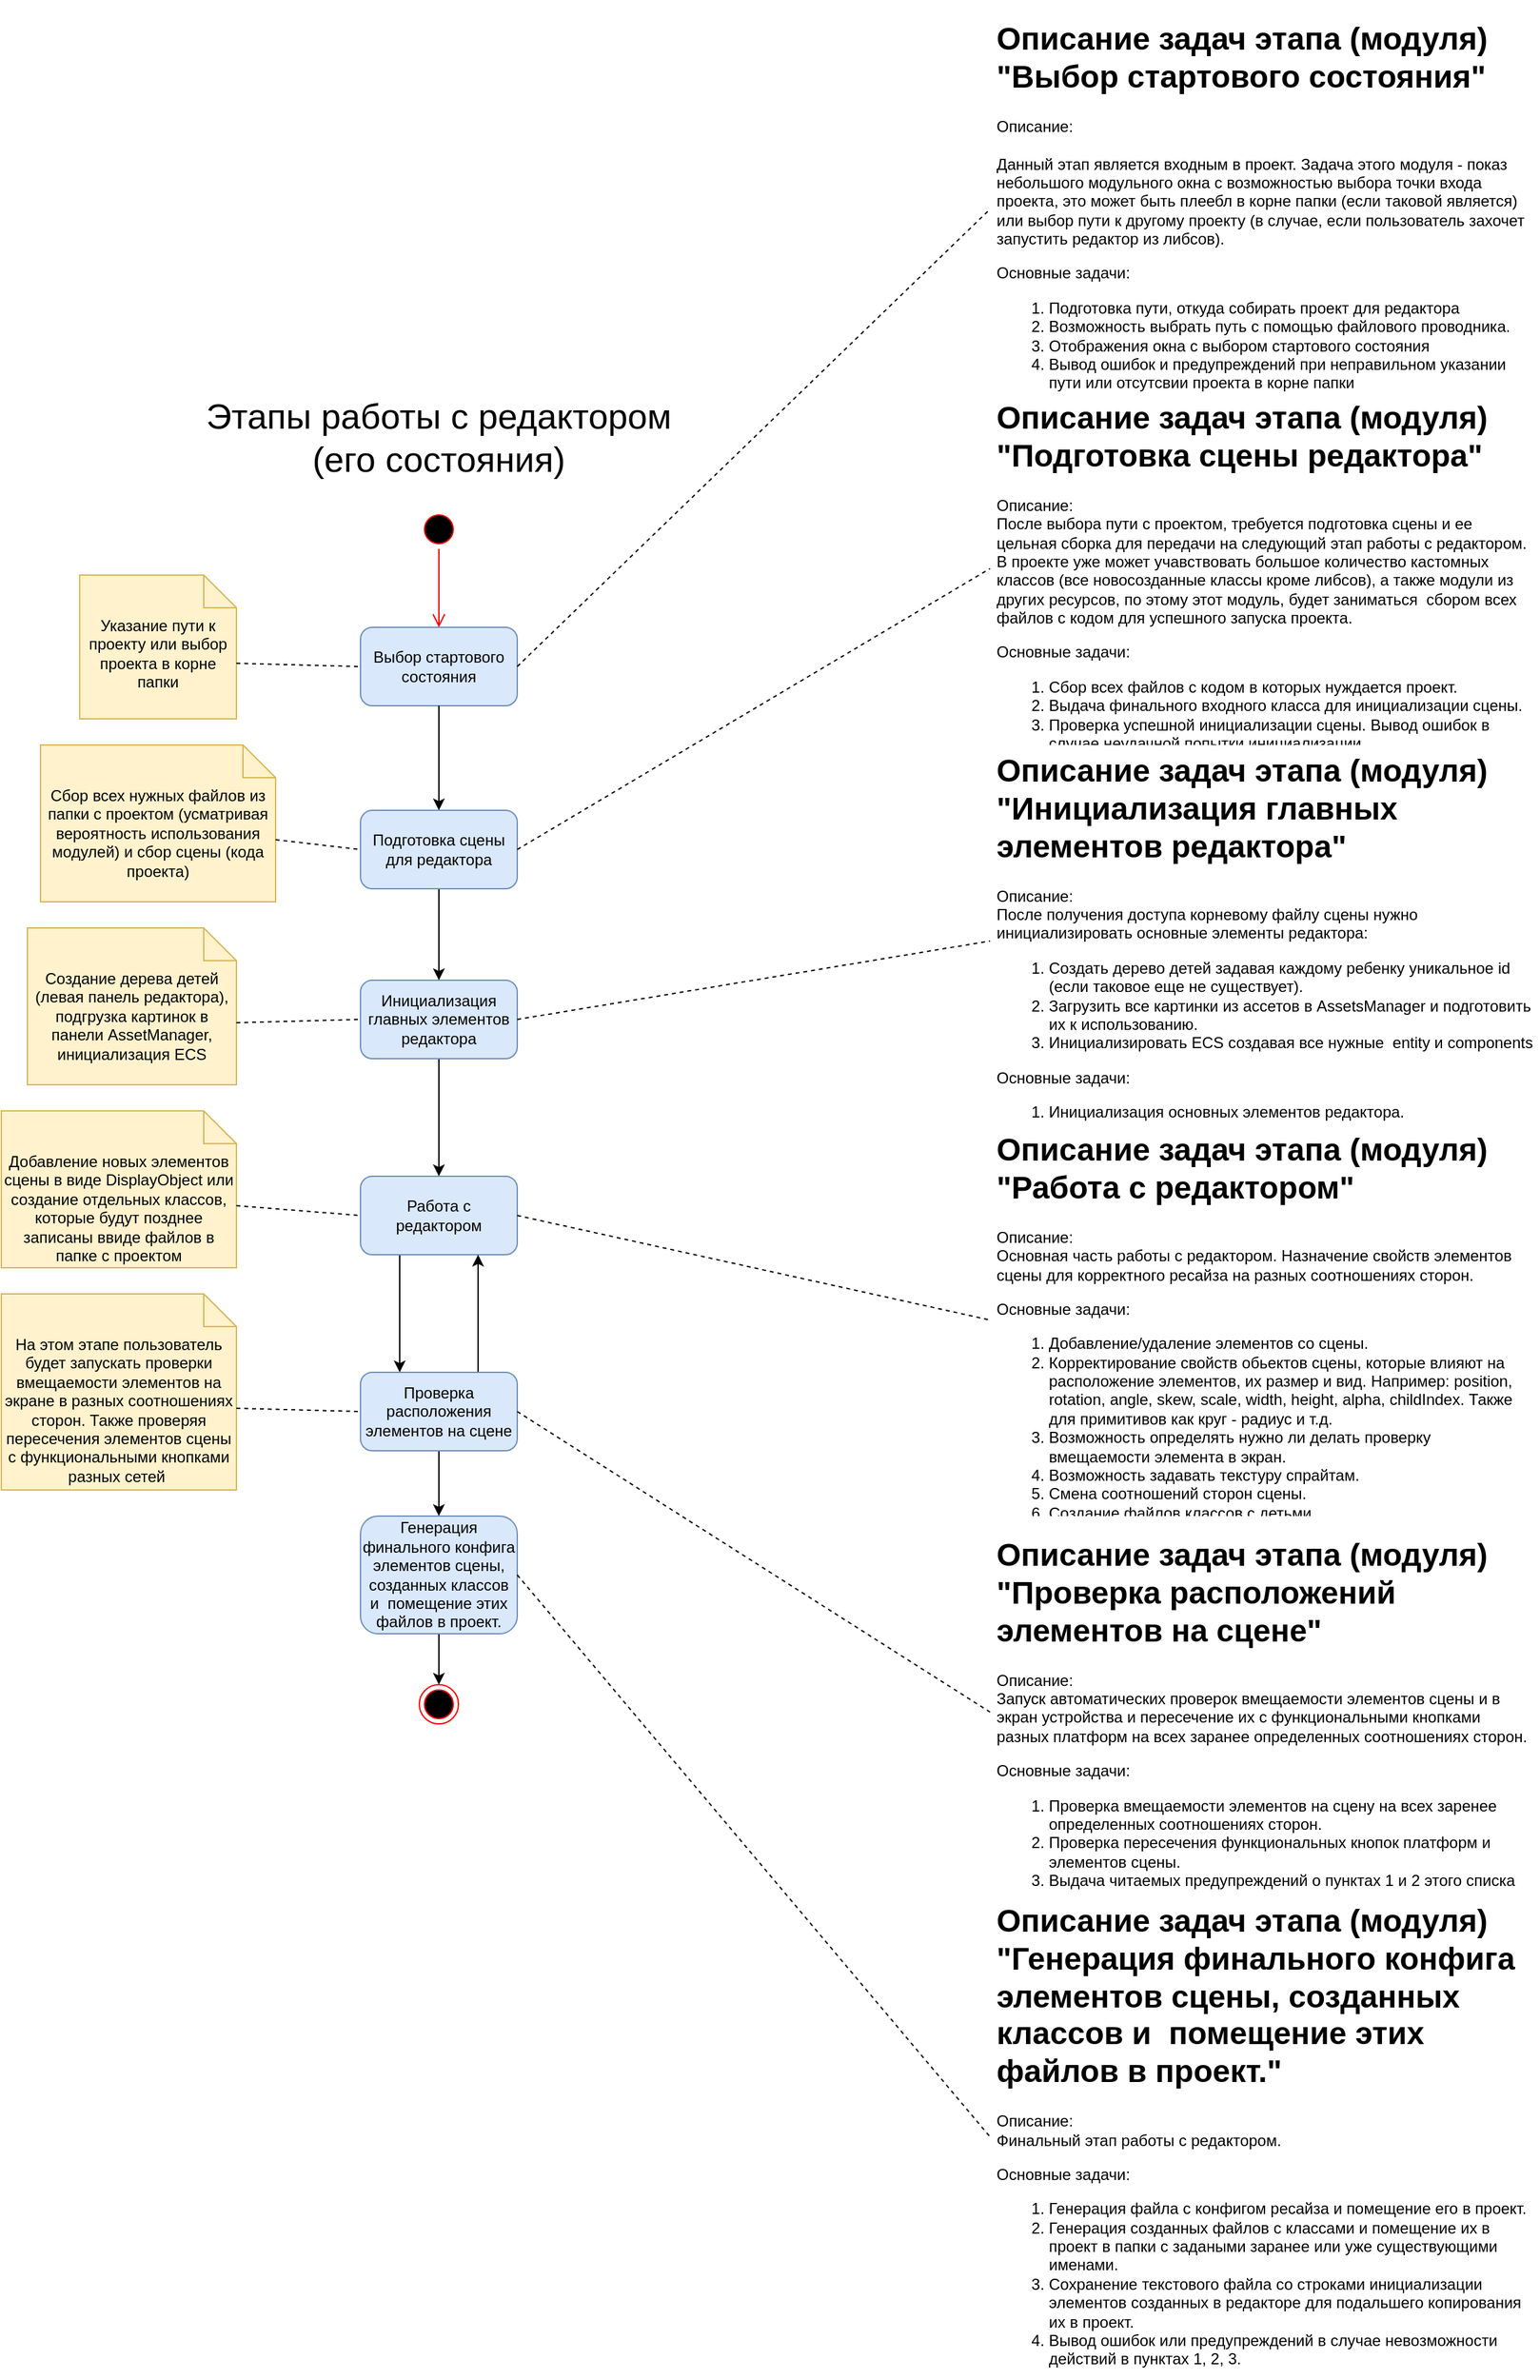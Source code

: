 <mxfile version="14.9.6" type="device"><diagram id="UksIIATsnl7fEw66tQ1p" name="Сторінка-1"><mxGraphModel dx="1422" dy="1991" grid="1" gridSize="10" guides="1" tooltips="1" connect="1" arrows="1" fold="1" page="1" pageScale="1" pageWidth="827" pageHeight="1169" math="0" shadow="0"><root><mxCell id="0"/><mxCell id="1" parent="0"/><mxCell id="FRlFHWGRJRat3dgDf6F--28" value="" style="ellipse;html=1;shape=startState;fillColor=#000000;strokeColor=#ff0000;" parent="1" vertex="1"><mxGeometry x="390" y="370" width="30" height="30" as="geometry"/></mxCell><mxCell id="FRlFHWGRJRat3dgDf6F--29" value="" style="edgeStyle=orthogonalEdgeStyle;html=1;verticalAlign=bottom;endArrow=open;endSize=8;strokeColor=#ff0000;" parent="1" source="FRlFHWGRJRat3dgDf6F--28" edge="1"><mxGeometry relative="1" as="geometry"><mxPoint x="405" y="460" as="targetPoint"/></mxGeometry></mxCell><mxCell id="FRlFHWGRJRat3dgDf6F--30" value="Выбор стартового состояния" style="rounded=1;whiteSpace=wrap;html=1;fillColor=#dae8fc;strokeColor=#6c8ebf;" parent="1" vertex="1"><mxGeometry x="345" y="460" width="120" height="60" as="geometry"/></mxCell><mxCell id="FRlFHWGRJRat3dgDf6F--31" value="Указание пути к проекту или выбор проекта в корне папки" style="shape=note2;boundedLbl=1;whiteSpace=wrap;html=1;size=25;verticalAlign=top;align=center;fillColor=#fff2cc;strokeColor=#d6b656;" parent="1" vertex="1"><mxGeometry x="130" y="420" width="120" height="110" as="geometry"/></mxCell><mxCell id="FRlFHWGRJRat3dgDf6F--34" value="" style="endArrow=classic;html=1;exitX=0.5;exitY=1;exitDx=0;exitDy=0;entryX=0.5;entryY=0;entryDx=0;entryDy=0;" parent="1" source="FRlFHWGRJRat3dgDf6F--30" target="FRlFHWGRJRat3dgDf6F--58" edge="1"><mxGeometry width="50" height="50" relative="1" as="geometry"><mxPoint x="440" y="585" as="sourcePoint"/><mxPoint x="420" y="580" as="targetPoint"/></mxGeometry></mxCell><mxCell id="FRlFHWGRJRat3dgDf6F--43" style="edgeStyle=orthogonalEdgeStyle;rounded=0;orthogonalLoop=1;jettySize=auto;html=1;exitX=0.5;exitY=1;exitDx=0;exitDy=0;entryX=0.5;entryY=0;entryDx=0;entryDy=0;" parent="1" source="FRlFHWGRJRat3dgDf6F--35" target="FRlFHWGRJRat3dgDf6F--40" edge="1"><mxGeometry relative="1" as="geometry"/></mxCell><mxCell id="FRlFHWGRJRat3dgDf6F--35" value="Инициализация главных элементов редактора" style="rounded=1;whiteSpace=wrap;html=1;fillColor=#dae8fc;strokeColor=#6c8ebf;" parent="1" vertex="1"><mxGeometry x="345" y="730" width="120" height="60" as="geometry"/></mxCell><mxCell id="FRlFHWGRJRat3dgDf6F--36" value="Создание дерева детей (левая панель редактора), подгрузка картинок в панели AssetManager, инициализация ECS" style="shape=note2;boundedLbl=1;whiteSpace=wrap;html=1;size=25;verticalAlign=top;align=center;fillColor=#fff2cc;strokeColor=#d6b656;" parent="1" vertex="1"><mxGeometry x="90" y="690" width="160" height="120" as="geometry"/></mxCell><mxCell id="FRlFHWGRJRat3dgDf6F--38" value="" style="endArrow=none;dashed=1;html=1;exitX=0;exitY=0;exitDx=120;exitDy=67.5;exitPerimeter=0;entryX=0;entryY=0.5;entryDx=0;entryDy=0;" parent="1" source="FRlFHWGRJRat3dgDf6F--31" target="FRlFHWGRJRat3dgDf6F--30" edge="1"><mxGeometry width="50" height="50" relative="1" as="geometry"><mxPoint x="380" y="520" as="sourcePoint"/><mxPoint x="430" y="470" as="targetPoint"/></mxGeometry></mxCell><mxCell id="FRlFHWGRJRat3dgDf6F--39" value="" style="endArrow=none;dashed=1;html=1;exitX=0;exitY=0;exitDx=160;exitDy=72.5;exitPerimeter=0;entryX=0;entryY=0.5;entryDx=0;entryDy=0;" parent="1" source="FRlFHWGRJRat3dgDf6F--36" target="FRlFHWGRJRat3dgDf6F--35" edge="1"><mxGeometry width="50" height="50" relative="1" as="geometry"><mxPoint x="200" y="770" as="sourcePoint"/><mxPoint x="295" y="772.5" as="targetPoint"/></mxGeometry></mxCell><mxCell id="FRlFHWGRJRat3dgDf6F--55" style="edgeStyle=orthogonalEdgeStyle;rounded=0;orthogonalLoop=1;jettySize=auto;html=1;exitX=0.25;exitY=1;exitDx=0;exitDy=0;entryX=0.25;entryY=0;entryDx=0;entryDy=0;" parent="1" source="FRlFHWGRJRat3dgDf6F--40" target="FRlFHWGRJRat3dgDf6F--42" edge="1"><mxGeometry relative="1" as="geometry"/></mxCell><mxCell id="FRlFHWGRJRat3dgDf6F--40" value="Работа с редактором" style="rounded=1;whiteSpace=wrap;html=1;fillColor=#dae8fc;strokeColor=#6c8ebf;" parent="1" vertex="1"><mxGeometry x="345" y="880" width="120" height="60" as="geometry"/></mxCell><mxCell id="FRlFHWGRJRat3dgDf6F--41" value="Добавление новых элементов сцены в виде DisplayObject или создание отдельных классов, которые будут позднее записаны ввиде файлов в папке с проектом" style="shape=note2;boundedLbl=1;whiteSpace=wrap;html=1;size=25;verticalAlign=top;align=center;fillColor=#fff2cc;strokeColor=#d6b656;" parent="1" vertex="1"><mxGeometry x="70" y="830" width="180" height="120" as="geometry"/></mxCell><mxCell id="FRlFHWGRJRat3dgDf6F--52" style="edgeStyle=orthogonalEdgeStyle;rounded=0;orthogonalLoop=1;jettySize=auto;html=1;exitX=0.5;exitY=1;exitDx=0;exitDy=0;entryX=0.5;entryY=0;entryDx=0;entryDy=0;" parent="1" source="FRlFHWGRJRat3dgDf6F--42" target="FRlFHWGRJRat3dgDf6F--48" edge="1"><mxGeometry relative="1" as="geometry"/></mxCell><mxCell id="FRlFHWGRJRat3dgDf6F--56" style="edgeStyle=orthogonalEdgeStyle;rounded=0;orthogonalLoop=1;jettySize=auto;html=1;exitX=0.75;exitY=0;exitDx=0;exitDy=0;entryX=0.75;entryY=1;entryDx=0;entryDy=0;" parent="1" source="FRlFHWGRJRat3dgDf6F--42" target="FRlFHWGRJRat3dgDf6F--40" edge="1"><mxGeometry relative="1" as="geometry"/></mxCell><mxCell id="FRlFHWGRJRat3dgDf6F--42" value="Проверка расположения элементов на сцене" style="rounded=1;whiteSpace=wrap;html=1;fillColor=#dae8fc;strokeColor=#6c8ebf;" parent="1" vertex="1"><mxGeometry x="345" y="1030" width="120" height="60" as="geometry"/></mxCell><mxCell id="FRlFHWGRJRat3dgDf6F--45" value="" style="endArrow=none;dashed=1;html=1;exitX=0;exitY=0;exitDx=180;exitDy=72.5;exitPerimeter=0;entryX=0;entryY=0.5;entryDx=0;entryDy=0;" parent="1" source="FRlFHWGRJRat3dgDf6F--41" target="FRlFHWGRJRat3dgDf6F--40" edge="1"><mxGeometry width="50" height="50" relative="1" as="geometry"><mxPoint x="240" y="920" as="sourcePoint"/><mxPoint x="335" y="922.5" as="targetPoint"/></mxGeometry></mxCell><mxCell id="FRlFHWGRJRat3dgDf6F--46" value="На этом этапе пользователь будет запускать проверки вмещаемости элементов на экране в разных соотношениях сторон. Также проверяя пересечения элементов сцены с функциональными кнопками разных сетей&amp;nbsp;" style="shape=note2;boundedLbl=1;whiteSpace=wrap;html=1;size=25;verticalAlign=top;align=center;fillColor=#fff2cc;strokeColor=#d6b656;" parent="1" vertex="1"><mxGeometry x="70" y="970" width="180" height="150" as="geometry"/></mxCell><mxCell id="FRlFHWGRJRat3dgDf6F--47" value="" style="endArrow=none;dashed=1;html=1;exitX=0;exitY=0;exitDx=180;exitDy=87.5;exitPerimeter=0;entryX=0;entryY=0.5;entryDx=0;entryDy=0;" parent="1" source="FRlFHWGRJRat3dgDf6F--46" target="FRlFHWGRJRat3dgDf6F--42" edge="1"><mxGeometry width="50" height="50" relative="1" as="geometry"><mxPoint x="230" y="1052.5" as="sourcePoint"/><mxPoint x="325" y="1050" as="targetPoint"/></mxGeometry></mxCell><mxCell id="FRlFHWGRJRat3dgDf6F--51" style="edgeStyle=orthogonalEdgeStyle;rounded=0;orthogonalLoop=1;jettySize=auto;html=1;exitX=0.5;exitY=1;exitDx=0;exitDy=0;entryX=0.5;entryY=0;entryDx=0;entryDy=0;" parent="1" source="FRlFHWGRJRat3dgDf6F--48" target="FRlFHWGRJRat3dgDf6F--50" edge="1"><mxGeometry relative="1" as="geometry"/></mxCell><mxCell id="FRlFHWGRJRat3dgDf6F--48" value="Генерация финального конфига элементов сцены, созданных классов и&amp;nbsp; помещение этих файлов в проект.&lt;br&gt;" style="rounded=1;whiteSpace=wrap;html=1;fillColor=#dae8fc;strokeColor=#6c8ebf;" parent="1" vertex="1"><mxGeometry x="345" y="1140" width="120" height="90" as="geometry"/></mxCell><mxCell id="FRlFHWGRJRat3dgDf6F--50" value="" style="ellipse;html=1;shape=endState;fillColor=#000000;strokeColor=#ff0000;" parent="1" vertex="1"><mxGeometry x="390" y="1269" width="30" height="30" as="geometry"/></mxCell><mxCell id="FRlFHWGRJRat3dgDf6F--53" value="&lt;font style=&quot;font-size: 27px&quot;&gt;Этапы работы с редактором&lt;br&gt;(его состояния)&lt;br&gt;&lt;/font&gt;" style="text;html=1;strokeColor=none;fillColor=none;align=center;verticalAlign=middle;whiteSpace=wrap;rounded=0;" parent="1" vertex="1"><mxGeometry x="170" y="290" width="470" height="50" as="geometry"/></mxCell><mxCell id="FRlFHWGRJRat3dgDf6F--57" value="&lt;h1&gt;Описание задач этапа (модуля) &quot;Выбор стартового состояния&quot;&lt;/h1&gt;&lt;div&gt;Описание:&lt;br&gt;&lt;br&gt;&lt;/div&gt;&lt;div&gt;Данный этап является входным в проект.&amp;nbsp;&lt;span&gt;Задача этого модуля - показ небольшого модульного окна с возможностью выбора точки входа проекта, это может быть плеебл в корне папки (если таковой является) или выбор пути к другому проекту (в случае, если пользователь захочет запустить редактор из либсов).&lt;/span&gt;&lt;/div&gt;&lt;p&gt;Основные задачи:&lt;/p&gt;&lt;p&gt;&lt;/p&gt;&lt;ol&gt;&lt;li&gt;Подготовка пути, откуда собирать проект для редактора&lt;/li&gt;&lt;li&gt;Возможность выбрать путь с помощью файлового проводника.&lt;/li&gt;&lt;li&gt;Отображения окна с выбором стартового состояния&lt;/li&gt;&lt;li&gt;Вывод ошибок и предупреждений при неправильном указании пути или отсутсвии проекта в корне папки&lt;/li&gt;&lt;/ol&gt;&lt;p&gt;&lt;/p&gt;&lt;p&gt;&lt;/p&gt;&lt;div&gt;&lt;br&gt;&lt;/div&gt;&lt;p&gt;&lt;/p&gt;" style="text;html=1;strokeColor=none;fillColor=none;spacing=5;spacingTop=-20;whiteSpace=wrap;overflow=hidden;rounded=0;" parent="1" vertex="1"><mxGeometry x="827" y="-10" width="420" height="300" as="geometry"/></mxCell><mxCell id="FRlFHWGRJRat3dgDf6F--60" style="edgeStyle=orthogonalEdgeStyle;rounded=0;orthogonalLoop=1;jettySize=auto;html=1;exitX=0.5;exitY=1;exitDx=0;exitDy=0;entryX=0.5;entryY=0;entryDx=0;entryDy=0;" parent="1" source="FRlFHWGRJRat3dgDf6F--58" target="FRlFHWGRJRat3dgDf6F--35" edge="1"><mxGeometry relative="1" as="geometry"/></mxCell><mxCell id="FRlFHWGRJRat3dgDf6F--58" value="Подготовка сцены для редактора" style="rounded=1;whiteSpace=wrap;html=1;fillColor=#dae8fc;strokeColor=#6c8ebf;" parent="1" vertex="1"><mxGeometry x="345" y="600" width="120" height="60" as="geometry"/></mxCell><mxCell id="FRlFHWGRJRat3dgDf6F--59" value="Сбор всех нужных файлов из папки с проектом (усматривая вероятность использования модулей) и сбор сцены (кода проекта)" style="shape=note2;boundedLbl=1;whiteSpace=wrap;html=1;size=25;verticalAlign=top;align=center;fillColor=#fff2cc;strokeColor=#d6b656;" parent="1" vertex="1"><mxGeometry x="100" y="550" width="180" height="120" as="geometry"/></mxCell><mxCell id="FRlFHWGRJRat3dgDf6F--62" value="" style="endArrow=none;dashed=1;html=1;exitX=0;exitY=0;exitDx=180;exitDy=72.5;exitPerimeter=0;entryX=0;entryY=0.5;entryDx=0;entryDy=0;" parent="1" source="FRlFHWGRJRat3dgDf6F--59" target="FRlFHWGRJRat3dgDf6F--58" edge="1"><mxGeometry width="50" height="50" relative="1" as="geometry"><mxPoint x="240" y="628.75" as="sourcePoint"/><mxPoint x="335" y="631.25" as="targetPoint"/></mxGeometry></mxCell><mxCell id="FRlFHWGRJRat3dgDf6F--63" value="&lt;h1&gt;Описание задач этапа (модуля) &quot;Подготовка сцены редактора&quot;&lt;/h1&gt;&lt;div&gt;Описание:&lt;br&gt;После выбора пути с проектом, требуется подготовка сцены и ее цельная сборка для передачи на следующий этап работы с редактором. В проекте уже может учавствовать большое количество кастомных классов (все новосозданные классы кроме либсов), а также модули из других ресурсов, по этому этот модуль, будет заниматься&amp;nbsp; сбором всех файлов с кодом для успешного запуска проекта.&lt;/div&gt;&lt;p&gt;Основные задачи:&lt;/p&gt;&lt;p&gt;&lt;/p&gt;&lt;ol&gt;&lt;li&gt;Сбор всех файлов с кодом в которых нуждается проект.&lt;/li&gt;&lt;li&gt;Выдача финального входного класса для инициализации сцены.&lt;/li&gt;&lt;li&gt;Проверка успешной инициализации сцены. Вывод ошибок в случае неудачной попытки инициализации.&lt;/li&gt;&lt;/ol&gt;&lt;p&gt;&lt;/p&gt;&lt;p&gt;&lt;/p&gt;&lt;div&gt;&lt;br&gt;&lt;/div&gt;&lt;p&gt;&lt;/p&gt;" style="text;html=1;strokeColor=none;fillColor=none;spacing=5;spacingTop=-20;whiteSpace=wrap;overflow=hidden;rounded=0;" parent="1" vertex="1"><mxGeometry x="827" y="280" width="420" height="270" as="geometry"/></mxCell><mxCell id="FRlFHWGRJRat3dgDf6F--64" value="&lt;h1&gt;Описание задач этапа (модуля) &quot;Инициализация главных элементов редактора&quot;&lt;/h1&gt;&lt;div&gt;Описание:&lt;br&gt;После получения доступа корневому файлу сцены нужно инициализировать основные элементы редактора:&amp;nbsp;&lt;/div&gt;&lt;div&gt;&lt;ol&gt;&lt;li&gt;Создать дерево детей задавая каждому ребенку уникальное id (если таковое еще не существует).&lt;/li&gt;&lt;li&gt;Загрузить все картинки из ассетов в AssetsManager и подготовить их к использованию.&lt;/li&gt;&lt;li&gt;Инициализировать ECS создавая все нужные&amp;nbsp; entity и components&lt;/li&gt;&lt;/ol&gt;&lt;/div&gt;&lt;p&gt;Основные задачи:&lt;/p&gt;&lt;p&gt;&lt;/p&gt;&lt;ol&gt;&lt;li&gt;&lt;span&gt;Инициализация основных элементов редактора.&lt;/span&gt;&lt;br&gt;&lt;/li&gt;&lt;/ol&gt;&lt;p&gt;&lt;/p&gt;&lt;p&gt;&lt;/p&gt;&lt;div&gt;&lt;br&gt;&lt;/div&gt;&lt;p&gt;&lt;/p&gt;" style="text;html=1;strokeColor=none;fillColor=none;spacing=5;spacingTop=-20;whiteSpace=wrap;overflow=hidden;rounded=0;" parent="1" vertex="1"><mxGeometry x="827" y="550" width="420" height="300" as="geometry"/></mxCell><mxCell id="T2a3g51Jdl4SQLWhA105-1" value="&lt;h1&gt;Описание задач этапа (модуля) &quot;Работа с редактором&quot;&lt;/h1&gt;&lt;div&gt;Описание:&lt;br&gt;Основная часть работы с редактором. Назначение свойств элементов сцены для корректного ресайза на разных соотношениях сторон.&amp;nbsp;&lt;/div&gt;&lt;p&gt;Основные задачи:&lt;/p&gt;&lt;p&gt;&lt;/p&gt;&lt;ol&gt;&lt;li&gt;&lt;span&gt;Добавление/удаление элементов со сцены.&lt;/span&gt;&lt;br&gt;&lt;/li&gt;&lt;li&gt;&lt;span&gt;Корректирование свойств обьектов сцены, которые влияют на расположение элементов, их размер и вид. Например: p&lt;/span&gt;osition, rotation, angle, skew, scale, width, height, alpha, childIndex. Также для примитивов как круг - радиус и т.д.&lt;/li&gt;&lt;li&gt;Возможность определять нужно ли делать проверку вмещаемости элемента в экран.&lt;/li&gt;&lt;li&gt;Возможность задавать текстуру спрайтам.&lt;/li&gt;&lt;li&gt;Смена соотношений сторон сцены.&lt;/li&gt;&lt;li&gt;Создание файлов классов с детьми.&lt;/li&gt;&lt;/ol&gt;&lt;p&gt;&lt;/p&gt;&lt;p&gt;&lt;/p&gt;&lt;div&gt;&lt;br&gt;&lt;/div&gt;&lt;p&gt;&lt;/p&gt;" style="text;html=1;strokeColor=none;fillColor=none;spacing=5;spacingTop=-20;whiteSpace=wrap;overflow=hidden;rounded=0;" vertex="1" parent="1"><mxGeometry x="827" y="840" width="420" height="300" as="geometry"/></mxCell><mxCell id="T2a3g51Jdl4SQLWhA105-2" value="&lt;h1&gt;Описание задач этапа (модуля) &quot;Проверка расположений элементов на сцене&quot;&lt;/h1&gt;&lt;div&gt;Описание:&lt;br&gt;Запуск автоматических проверок вмещаемости элементов сцены и в экран устройства и пересечение их с функциональными кнопками разных платформ на всех заранее определенных соотношениях сторон.&amp;nbsp;&lt;/div&gt;&lt;p&gt;Основные задачи:&lt;/p&gt;&lt;p&gt;&lt;/p&gt;&lt;ol&gt;&lt;li&gt;&lt;span&gt;Проверка вмещаемости элементов на сцену на всех заренее определенных соотношениях сторон.&lt;/span&gt;&lt;br&gt;&lt;/li&gt;&lt;li&gt;&lt;span&gt;Проверка пересечения функциональных кнопок платформ и элементов сцены.&lt;/span&gt;&lt;/li&gt;&lt;li&gt;&lt;span&gt;Выдача читаемых предупреждений о пунктах 1 и 2 этого списка&lt;/span&gt;&lt;/li&gt;&lt;/ol&gt;&lt;p&gt;&lt;/p&gt;&lt;p&gt;&lt;/p&gt;&lt;div&gt;&lt;br&gt;&lt;/div&gt;&lt;p&gt;&lt;/p&gt;" style="text;html=1;strokeColor=none;fillColor=none;spacing=5;spacingTop=-20;whiteSpace=wrap;overflow=hidden;rounded=0;" vertex="1" parent="1"><mxGeometry x="827" y="1150" width="420" height="280" as="geometry"/></mxCell><mxCell id="T2a3g51Jdl4SQLWhA105-3" value="&lt;h1&gt;Описание задач этапа (модуля) &quot;&lt;span style=&quot;text-align: center&quot;&gt;&lt;font style=&quot;font-size: 24px&quot;&gt;Генерация финального конфига элементов сцены, созданных классов и&amp;nbsp; помещение этих файлов в проект.&lt;/font&gt;&lt;/span&gt;&quot;&lt;/h1&gt;&lt;div&gt;Описание:&lt;br&gt;Финальный этап работы с редактором.&amp;nbsp;&lt;/div&gt;&lt;p&gt;Основные задачи:&lt;/p&gt;&lt;p&gt;&lt;/p&gt;&lt;ol&gt;&lt;li&gt;Генерация файла с конфигом ресайза и помещение его в проект.&lt;/li&gt;&lt;li&gt;Генерация созданных файлов с классами и помещение их в проект в папки с задаными заранее или уже существующими именами.&lt;/li&gt;&lt;li&gt;Сохранение текстового файла со строками инициализации элементов созданных в редакторе для подальшего копирования их в проект.&amp;nbsp;&lt;br&gt;&lt;/li&gt;&lt;li&gt;Вывод ошибок или предупреждений в случае невозможности действий в пунктах 1, 2, 3.&amp;nbsp;&amp;nbsp;&lt;/li&gt;&lt;/ol&gt;&lt;p&gt;&lt;/p&gt;&lt;p&gt;&lt;/p&gt;&lt;div&gt;&lt;br&gt;&lt;/div&gt;&lt;p&gt;&lt;/p&gt;" style="text;html=1;strokeColor=none;fillColor=none;spacing=5;spacingTop=-20;whiteSpace=wrap;overflow=hidden;rounded=0;" vertex="1" parent="1"><mxGeometry x="827" y="1430" width="420" height="370" as="geometry"/></mxCell><mxCell id="T2a3g51Jdl4SQLWhA105-4" value="" style="endArrow=none;dashed=1;html=1;exitX=1;exitY=0.5;exitDx=0;exitDy=0;entryX=0;entryY=0.5;entryDx=0;entryDy=0;" edge="1" parent="1" source="FRlFHWGRJRat3dgDf6F--30" target="FRlFHWGRJRat3dgDf6F--57"><mxGeometry width="50" height="50" relative="1" as="geometry"><mxPoint x="580" y="390" as="sourcePoint"/><mxPoint x="630" y="340" as="targetPoint"/></mxGeometry></mxCell><mxCell id="T2a3g51Jdl4SQLWhA105-8" value="" style="endArrow=none;dashed=1;html=1;entryX=0;entryY=0.5;entryDx=0;entryDy=0;exitX=1;exitY=0.5;exitDx=0;exitDy=0;" edge="1" parent="1" source="FRlFHWGRJRat3dgDf6F--58" target="FRlFHWGRJRat3dgDf6F--63"><mxGeometry width="50" height="50" relative="1" as="geometry"><mxPoint x="580" y="590" as="sourcePoint"/><mxPoint x="630" y="540" as="targetPoint"/></mxGeometry></mxCell><mxCell id="T2a3g51Jdl4SQLWhA105-9" value="" style="endArrow=none;dashed=1;html=1;exitX=1;exitY=0.5;exitDx=0;exitDy=0;entryX=0;entryY=0.5;entryDx=0;entryDy=0;" edge="1" parent="1" source="FRlFHWGRJRat3dgDf6F--35" target="FRlFHWGRJRat3dgDf6F--64"><mxGeometry width="50" height="50" relative="1" as="geometry"><mxPoint x="530" y="770" as="sourcePoint"/><mxPoint x="580" y="720" as="targetPoint"/></mxGeometry></mxCell><mxCell id="T2a3g51Jdl4SQLWhA105-10" value="" style="endArrow=none;dashed=1;html=1;exitX=1;exitY=0.5;exitDx=0;exitDy=0;entryX=0;entryY=0.5;entryDx=0;entryDy=0;" edge="1" parent="1" source="FRlFHWGRJRat3dgDf6F--40" target="T2a3g51Jdl4SQLWhA105-1"><mxGeometry width="50" height="50" relative="1" as="geometry"><mxPoint x="580" y="990" as="sourcePoint"/><mxPoint x="630" y="940" as="targetPoint"/></mxGeometry></mxCell><mxCell id="T2a3g51Jdl4SQLWhA105-11" value="" style="endArrow=none;dashed=1;html=1;exitX=1;exitY=0.5;exitDx=0;exitDy=0;entryX=0;entryY=0.5;entryDx=0;entryDy=0;" edge="1" parent="1" source="FRlFHWGRJRat3dgDf6F--42" target="T2a3g51Jdl4SQLWhA105-2"><mxGeometry width="50" height="50" relative="1" as="geometry"><mxPoint x="580" y="1090" as="sourcePoint"/><mxPoint x="630" y="1040" as="targetPoint"/></mxGeometry></mxCell><mxCell id="T2a3g51Jdl4SQLWhA105-12" value="" style="endArrow=none;dashed=1;html=1;exitX=1;exitY=0.5;exitDx=0;exitDy=0;entryX=0;entryY=0.5;entryDx=0;entryDy=0;" edge="1" parent="1" source="FRlFHWGRJRat3dgDf6F--48" target="T2a3g51Jdl4SQLWhA105-3"><mxGeometry width="50" height="50" relative="1" as="geometry"><mxPoint x="490" y="1190" as="sourcePoint"/><mxPoint x="540" y="1140" as="targetPoint"/></mxGeometry></mxCell></root></mxGraphModel></diagram></mxfile>